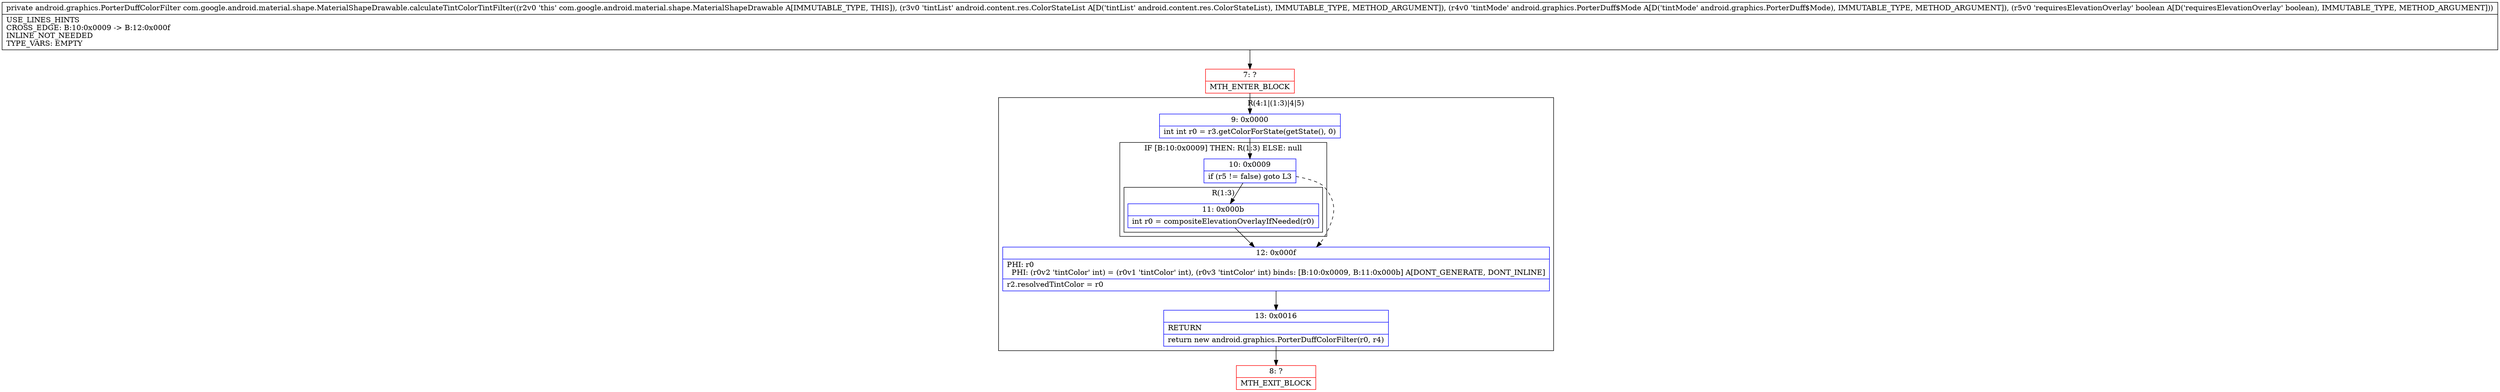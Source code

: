 digraph "CFG forcom.google.android.material.shape.MaterialShapeDrawable.calculateTintColorTintFilter(Landroid\/content\/res\/ColorStateList;Landroid\/graphics\/PorterDuff$Mode;Z)Landroid\/graphics\/PorterDuffColorFilter;" {
subgraph cluster_Region_1436210960 {
label = "R(4:1|(1:3)|4|5)";
node [shape=record,color=blue];
Node_9 [shape=record,label="{9\:\ 0x0000|int int r0 = r3.getColorForState(getState(), 0)\l}"];
subgraph cluster_IfRegion_1801354162 {
label = "IF [B:10:0x0009] THEN: R(1:3) ELSE: null";
node [shape=record,color=blue];
Node_10 [shape=record,label="{10\:\ 0x0009|if (r5 != false) goto L3\l}"];
subgraph cluster_Region_1649717881 {
label = "R(1:3)";
node [shape=record,color=blue];
Node_11 [shape=record,label="{11\:\ 0x000b|int r0 = compositeElevationOverlayIfNeeded(r0)\l}"];
}
}
Node_12 [shape=record,label="{12\:\ 0x000f|PHI: r0 \l  PHI: (r0v2 'tintColor' int) = (r0v1 'tintColor' int), (r0v3 'tintColor' int) binds: [B:10:0x0009, B:11:0x000b] A[DONT_GENERATE, DONT_INLINE]\l|r2.resolvedTintColor = r0\l}"];
Node_13 [shape=record,label="{13\:\ 0x0016|RETURN\l|return new android.graphics.PorterDuffColorFilter(r0, r4)\l}"];
}
Node_7 [shape=record,color=red,label="{7\:\ ?|MTH_ENTER_BLOCK\l}"];
Node_8 [shape=record,color=red,label="{8\:\ ?|MTH_EXIT_BLOCK\l}"];
MethodNode[shape=record,label="{private android.graphics.PorterDuffColorFilter com.google.android.material.shape.MaterialShapeDrawable.calculateTintColorTintFilter((r2v0 'this' com.google.android.material.shape.MaterialShapeDrawable A[IMMUTABLE_TYPE, THIS]), (r3v0 'tintList' android.content.res.ColorStateList A[D('tintList' android.content.res.ColorStateList), IMMUTABLE_TYPE, METHOD_ARGUMENT]), (r4v0 'tintMode' android.graphics.PorterDuff$Mode A[D('tintMode' android.graphics.PorterDuff$Mode), IMMUTABLE_TYPE, METHOD_ARGUMENT]), (r5v0 'requiresElevationOverlay' boolean A[D('requiresElevationOverlay' boolean), IMMUTABLE_TYPE, METHOD_ARGUMENT]))  | USE_LINES_HINTS\lCROSS_EDGE: B:10:0x0009 \-\> B:12:0x000f\lINLINE_NOT_NEEDED\lTYPE_VARS: EMPTY\l}"];
MethodNode -> Node_7;Node_9 -> Node_10;
Node_10 -> Node_11;
Node_10 -> Node_12[style=dashed];
Node_11 -> Node_12;
Node_12 -> Node_13;
Node_13 -> Node_8;
Node_7 -> Node_9;
}

